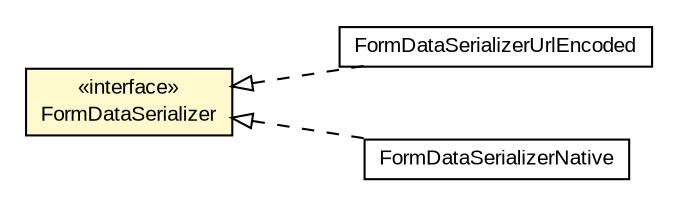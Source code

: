 #!/usr/local/bin/dot
#
# Class diagram 
# Generated by UMLGraph version R5_6-24-gf6e263 (http://www.umlgraph.org/)
#

digraph G {
	edge [fontname="arial",fontsize=10,labelfontname="arial",labelfontsize=10];
	node [fontname="arial",fontsize=10,shape=plaintext];
	nodesep=0.25;
	ranksep=0.5;
	rankdir=LR;
	// io.reinert.requestor.form.FormDataSerializerUrlEncoded
	c3457 [label=<<table title="io.reinert.requestor.form.FormDataSerializerUrlEncoded" border="0" cellborder="1" cellspacing="0" cellpadding="2" port="p" href="./FormDataSerializerUrlEncoded.html">
		<tr><td><table border="0" cellspacing="0" cellpadding="1">
<tr><td align="center" balign="center"> FormDataSerializerUrlEncoded </td></tr>
		</table></td></tr>
		</table>>, URL="./FormDataSerializerUrlEncoded.html", fontname="arial", fontcolor="black", fontsize=10.0];
	// io.reinert.requestor.form.FormDataSerializerNative
	c3458 [label=<<table title="io.reinert.requestor.form.FormDataSerializerNative" border="0" cellborder="1" cellspacing="0" cellpadding="2" port="p" href="./FormDataSerializerNative.html">
		<tr><td><table border="0" cellspacing="0" cellpadding="1">
<tr><td align="center" balign="center"> FormDataSerializerNative </td></tr>
		</table></td></tr>
		</table>>, URL="./FormDataSerializerNative.html", fontname="arial", fontcolor="black", fontsize=10.0];
	// io.reinert.requestor.form.FormDataSerializer
	c3459 [label=<<table title="io.reinert.requestor.form.FormDataSerializer" border="0" cellborder="1" cellspacing="0" cellpadding="2" port="p" bgcolor="lemonChiffon" href="./FormDataSerializer.html">
		<tr><td><table border="0" cellspacing="0" cellpadding="1">
<tr><td align="center" balign="center"> &#171;interface&#187; </td></tr>
<tr><td align="center" balign="center"> FormDataSerializer </td></tr>
		</table></td></tr>
		</table>>, URL="./FormDataSerializer.html", fontname="arial", fontcolor="black", fontsize=10.0];
	//io.reinert.requestor.form.FormDataSerializerUrlEncoded implements io.reinert.requestor.form.FormDataSerializer
	c3459:p -> c3457:p [dir=back,arrowtail=empty,style=dashed];
	//io.reinert.requestor.form.FormDataSerializerNative implements io.reinert.requestor.form.FormDataSerializer
	c3459:p -> c3458:p [dir=back,arrowtail=empty,style=dashed];
}

